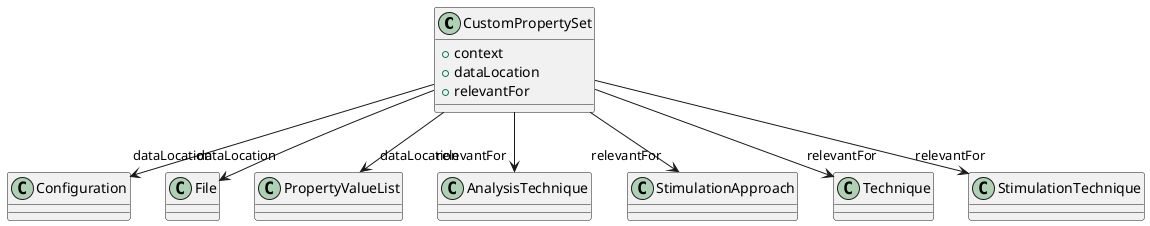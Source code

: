 @startuml
class CustomPropertySet {
+context
+dataLocation
+relevantFor

}
CustomPropertySet -d-> "dataLocation" Configuration
CustomPropertySet -d-> "dataLocation" File
CustomPropertySet -d-> "dataLocation" PropertyValueList
CustomPropertySet -d-> "relevantFor" AnalysisTechnique
CustomPropertySet -d-> "relevantFor" StimulationApproach
CustomPropertySet -d-> "relevantFor" Technique
CustomPropertySet -d-> "relevantFor" StimulationTechnique

@enduml